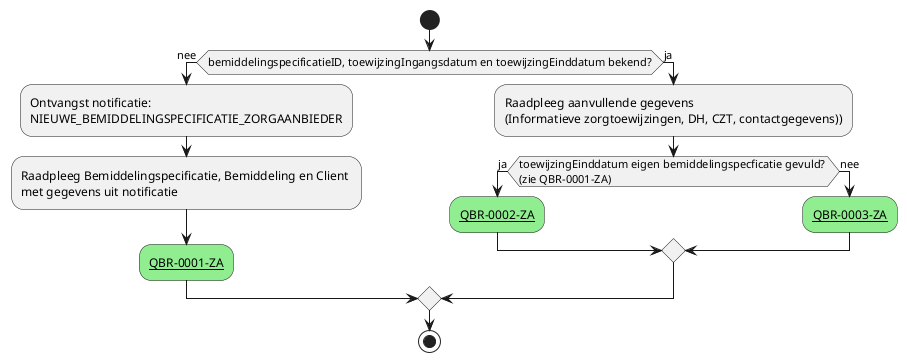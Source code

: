 @startuml Zorgaanbieder_uitvoerend

start

if (bemiddelingspecificatieID, toewijzingIngangsdatum en toewijzingEinddatum bekend?) then (nee)
   :Ontvangst notificatie:\nNIEUWE_BEMIDDELINGSPECIFICATIE_ZORGAANBIEDER;

   :Raadpleeg Bemiddelingspecificatie, Bemiddeling en Client \nmet gegevens uit notificatie;

   #lightgreen:__QBR-0001-ZA__;

   else (ja)

   :Raadpleeg aanvullende gegevens\n(Informatieve zorgtoewijzingen, DH, CZT, contactgegevens));

   if (toewijzingEinddatum eigen bemiddelingspecficatie gevuld? \n(zie QBR-0001-ZA)) then (ja)
      #lightgreen:__QBR-0002-ZA__;
   else (nee)
      #lightgreen:__QBR-0003-ZA__;
   endif

endif
stop

@enduml
